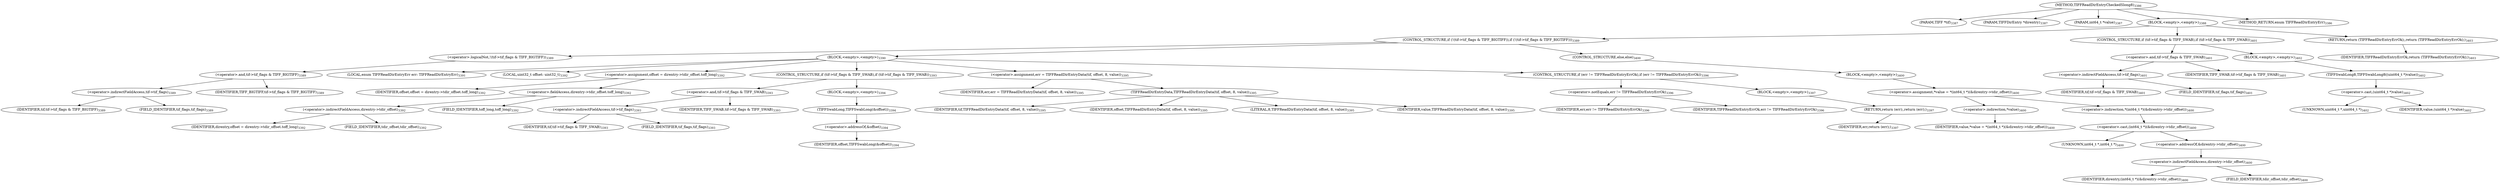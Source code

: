digraph "TIFFReadDirEntryCheckedSlong8" {  
"86831" [label = <(METHOD,TIFFReadDirEntryCheckedSlong8)<SUB>3386</SUB>> ]
"86832" [label = <(PARAM,TIFF *tif)<SUB>3387</SUB>> ]
"86833" [label = <(PARAM,TIFFDirEntry *direntry)<SUB>3387</SUB>> ]
"86834" [label = <(PARAM,int64_t *value)<SUB>3387</SUB>> ]
"86835" [label = <(BLOCK,&lt;empty&gt;,&lt;empty&gt;)<SUB>3388</SUB>> ]
"86836" [label = <(CONTROL_STRUCTURE,if (!(tif-&gt;tif_flags &amp; TIFF_BIGTIFF)),if (!(tif-&gt;tif_flags &amp; TIFF_BIGTIFF)))<SUB>3389</SUB>> ]
"86837" [label = <(&lt;operator&gt;.logicalNot,!(tif-&gt;tif_flags &amp; TIFF_BIGTIFF))<SUB>3389</SUB>> ]
"86838" [label = <(&lt;operator&gt;.and,tif-&gt;tif_flags &amp; TIFF_BIGTIFF)<SUB>3389</SUB>> ]
"86839" [label = <(&lt;operator&gt;.indirectFieldAccess,tif-&gt;tif_flags)<SUB>3389</SUB>> ]
"86840" [label = <(IDENTIFIER,tif,tif-&gt;tif_flags &amp; TIFF_BIGTIFF)<SUB>3389</SUB>> ]
"86841" [label = <(FIELD_IDENTIFIER,tif_flags,tif_flags)<SUB>3389</SUB>> ]
"86842" [label = <(IDENTIFIER,TIFF_BIGTIFF,tif-&gt;tif_flags &amp; TIFF_BIGTIFF)<SUB>3389</SUB>> ]
"86843" [label = <(BLOCK,&lt;empty&gt;,&lt;empty&gt;)<SUB>3390</SUB>> ]
"86844" [label = <(LOCAL,enum TIFFReadDirEntryErr err: TIFFReadDirEntryErr)<SUB>3391</SUB>> ]
"86845" [label = <(LOCAL,uint32_t offset: uint32_t)<SUB>3392</SUB>> ]
"86846" [label = <(&lt;operator&gt;.assignment,offset = direntry-&gt;tdir_offset.toff_long)<SUB>3392</SUB>> ]
"86847" [label = <(IDENTIFIER,offset,offset = direntry-&gt;tdir_offset.toff_long)<SUB>3392</SUB>> ]
"86848" [label = <(&lt;operator&gt;.fieldAccess,direntry-&gt;tdir_offset.toff_long)<SUB>3392</SUB>> ]
"86849" [label = <(&lt;operator&gt;.indirectFieldAccess,direntry-&gt;tdir_offset)<SUB>3392</SUB>> ]
"86850" [label = <(IDENTIFIER,direntry,offset = direntry-&gt;tdir_offset.toff_long)<SUB>3392</SUB>> ]
"86851" [label = <(FIELD_IDENTIFIER,tdir_offset,tdir_offset)<SUB>3392</SUB>> ]
"86852" [label = <(FIELD_IDENTIFIER,toff_long,toff_long)<SUB>3392</SUB>> ]
"86853" [label = <(CONTROL_STRUCTURE,if (tif-&gt;tif_flags &amp; TIFF_SWAB),if (tif-&gt;tif_flags &amp; TIFF_SWAB))<SUB>3393</SUB>> ]
"86854" [label = <(&lt;operator&gt;.and,tif-&gt;tif_flags &amp; TIFF_SWAB)<SUB>3393</SUB>> ]
"86855" [label = <(&lt;operator&gt;.indirectFieldAccess,tif-&gt;tif_flags)<SUB>3393</SUB>> ]
"86856" [label = <(IDENTIFIER,tif,tif-&gt;tif_flags &amp; TIFF_SWAB)<SUB>3393</SUB>> ]
"86857" [label = <(FIELD_IDENTIFIER,tif_flags,tif_flags)<SUB>3393</SUB>> ]
"86858" [label = <(IDENTIFIER,TIFF_SWAB,tif-&gt;tif_flags &amp; TIFF_SWAB)<SUB>3393</SUB>> ]
"86859" [label = <(BLOCK,&lt;empty&gt;,&lt;empty&gt;)<SUB>3394</SUB>> ]
"86860" [label = <(TIFFSwabLong,TIFFSwabLong(&amp;offset))<SUB>3394</SUB>> ]
"86861" [label = <(&lt;operator&gt;.addressOf,&amp;offset)<SUB>3394</SUB>> ]
"86862" [label = <(IDENTIFIER,offset,TIFFSwabLong(&amp;offset))<SUB>3394</SUB>> ]
"86863" [label = <(&lt;operator&gt;.assignment,err = TIFFReadDirEntryData(tif, offset, 8, value))<SUB>3395</SUB>> ]
"86864" [label = <(IDENTIFIER,err,err = TIFFReadDirEntryData(tif, offset, 8, value))<SUB>3395</SUB>> ]
"86865" [label = <(TIFFReadDirEntryData,TIFFReadDirEntryData(tif, offset, 8, value))<SUB>3395</SUB>> ]
"86866" [label = <(IDENTIFIER,tif,TIFFReadDirEntryData(tif, offset, 8, value))<SUB>3395</SUB>> ]
"86867" [label = <(IDENTIFIER,offset,TIFFReadDirEntryData(tif, offset, 8, value))<SUB>3395</SUB>> ]
"86868" [label = <(LITERAL,8,TIFFReadDirEntryData(tif, offset, 8, value))<SUB>3395</SUB>> ]
"86869" [label = <(IDENTIFIER,value,TIFFReadDirEntryData(tif, offset, 8, value))<SUB>3395</SUB>> ]
"86870" [label = <(CONTROL_STRUCTURE,if (err != TIFFReadDirEntryErrOk),if (err != TIFFReadDirEntryErrOk))<SUB>3396</SUB>> ]
"86871" [label = <(&lt;operator&gt;.notEquals,err != TIFFReadDirEntryErrOk)<SUB>3396</SUB>> ]
"86872" [label = <(IDENTIFIER,err,err != TIFFReadDirEntryErrOk)<SUB>3396</SUB>> ]
"86873" [label = <(IDENTIFIER,TIFFReadDirEntryErrOk,err != TIFFReadDirEntryErrOk)<SUB>3396</SUB>> ]
"86874" [label = <(BLOCK,&lt;empty&gt;,&lt;empty&gt;)<SUB>3397</SUB>> ]
"86875" [label = <(RETURN,return (err);,return (err);)<SUB>3397</SUB>> ]
"86876" [label = <(IDENTIFIER,err,return (err);)<SUB>3397</SUB>> ]
"86877" [label = <(CONTROL_STRUCTURE,else,else)<SUB>3400</SUB>> ]
"86878" [label = <(BLOCK,&lt;empty&gt;,&lt;empty&gt;)<SUB>3400</SUB>> ]
"86879" [label = <(&lt;operator&gt;.assignment,*value = *(int64_t *)(&amp;direntry-&gt;tdir_offset))<SUB>3400</SUB>> ]
"86880" [label = <(&lt;operator&gt;.indirection,*value)<SUB>3400</SUB>> ]
"86881" [label = <(IDENTIFIER,value,*value = *(int64_t *)(&amp;direntry-&gt;tdir_offset))<SUB>3400</SUB>> ]
"86882" [label = <(&lt;operator&gt;.indirection,*(int64_t *)(&amp;direntry-&gt;tdir_offset))<SUB>3400</SUB>> ]
"86883" [label = <(&lt;operator&gt;.cast,(int64_t *)(&amp;direntry-&gt;tdir_offset))<SUB>3400</SUB>> ]
"86884" [label = <(UNKNOWN,int64_t *,int64_t *)<SUB>3400</SUB>> ]
"86885" [label = <(&lt;operator&gt;.addressOf,&amp;direntry-&gt;tdir_offset)<SUB>3400</SUB>> ]
"86886" [label = <(&lt;operator&gt;.indirectFieldAccess,direntry-&gt;tdir_offset)<SUB>3400</SUB>> ]
"86887" [label = <(IDENTIFIER,direntry,(int64_t *)(&amp;direntry-&gt;tdir_offset))<SUB>3400</SUB>> ]
"86888" [label = <(FIELD_IDENTIFIER,tdir_offset,tdir_offset)<SUB>3400</SUB>> ]
"86889" [label = <(CONTROL_STRUCTURE,if (tif-&gt;tif_flags &amp; TIFF_SWAB),if (tif-&gt;tif_flags &amp; TIFF_SWAB))<SUB>3401</SUB>> ]
"86890" [label = <(&lt;operator&gt;.and,tif-&gt;tif_flags &amp; TIFF_SWAB)<SUB>3401</SUB>> ]
"86891" [label = <(&lt;operator&gt;.indirectFieldAccess,tif-&gt;tif_flags)<SUB>3401</SUB>> ]
"86892" [label = <(IDENTIFIER,tif,tif-&gt;tif_flags &amp; TIFF_SWAB)<SUB>3401</SUB>> ]
"86893" [label = <(FIELD_IDENTIFIER,tif_flags,tif_flags)<SUB>3401</SUB>> ]
"86894" [label = <(IDENTIFIER,TIFF_SWAB,tif-&gt;tif_flags &amp; TIFF_SWAB)<SUB>3401</SUB>> ]
"86895" [label = <(BLOCK,&lt;empty&gt;,&lt;empty&gt;)<SUB>3402</SUB>> ]
"86896" [label = <(TIFFSwabLong8,TIFFSwabLong8((uint64_t *)value))<SUB>3402</SUB>> ]
"86897" [label = <(&lt;operator&gt;.cast,(uint64_t *)value)<SUB>3402</SUB>> ]
"86898" [label = <(UNKNOWN,uint64_t *,uint64_t *)<SUB>3402</SUB>> ]
"86899" [label = <(IDENTIFIER,value,(uint64_t *)value)<SUB>3402</SUB>> ]
"86900" [label = <(RETURN,return (TIFFReadDirEntryErrOk);,return (TIFFReadDirEntryErrOk);)<SUB>3403</SUB>> ]
"86901" [label = <(IDENTIFIER,TIFFReadDirEntryErrOk,return (TIFFReadDirEntryErrOk);)<SUB>3403</SUB>> ]
"86902" [label = <(METHOD_RETURN,enum TIFFReadDirEntryErr)<SUB>3386</SUB>> ]
  "86831" -> "86832" 
  "86831" -> "86833" 
  "86831" -> "86834" 
  "86831" -> "86835" 
  "86831" -> "86902" 
  "86835" -> "86836" 
  "86835" -> "86889" 
  "86835" -> "86900" 
  "86836" -> "86837" 
  "86836" -> "86843" 
  "86836" -> "86877" 
  "86837" -> "86838" 
  "86838" -> "86839" 
  "86838" -> "86842" 
  "86839" -> "86840" 
  "86839" -> "86841" 
  "86843" -> "86844" 
  "86843" -> "86845" 
  "86843" -> "86846" 
  "86843" -> "86853" 
  "86843" -> "86863" 
  "86843" -> "86870" 
  "86846" -> "86847" 
  "86846" -> "86848" 
  "86848" -> "86849" 
  "86848" -> "86852" 
  "86849" -> "86850" 
  "86849" -> "86851" 
  "86853" -> "86854" 
  "86853" -> "86859" 
  "86854" -> "86855" 
  "86854" -> "86858" 
  "86855" -> "86856" 
  "86855" -> "86857" 
  "86859" -> "86860" 
  "86860" -> "86861" 
  "86861" -> "86862" 
  "86863" -> "86864" 
  "86863" -> "86865" 
  "86865" -> "86866" 
  "86865" -> "86867" 
  "86865" -> "86868" 
  "86865" -> "86869" 
  "86870" -> "86871" 
  "86870" -> "86874" 
  "86871" -> "86872" 
  "86871" -> "86873" 
  "86874" -> "86875" 
  "86875" -> "86876" 
  "86877" -> "86878" 
  "86878" -> "86879" 
  "86879" -> "86880" 
  "86879" -> "86882" 
  "86880" -> "86881" 
  "86882" -> "86883" 
  "86883" -> "86884" 
  "86883" -> "86885" 
  "86885" -> "86886" 
  "86886" -> "86887" 
  "86886" -> "86888" 
  "86889" -> "86890" 
  "86889" -> "86895" 
  "86890" -> "86891" 
  "86890" -> "86894" 
  "86891" -> "86892" 
  "86891" -> "86893" 
  "86895" -> "86896" 
  "86896" -> "86897" 
  "86897" -> "86898" 
  "86897" -> "86899" 
  "86900" -> "86901" 
}
